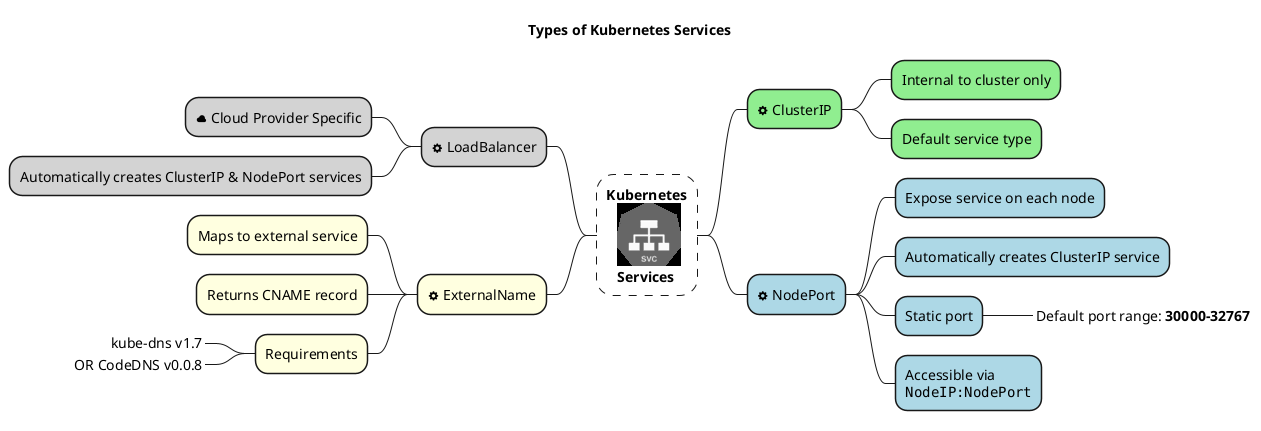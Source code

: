 @startmindmap k8s-services-mindmap
'Icons
!include <cloudinsight/docker>
!include <kubernetes/k8s-sprites-labeled-25pct>
!include <aws/Compute/AmazonECS/ECScontainer/ECScontainer>
!include <tupadr3/font-awesome-5/user>
title Types of Kubernetes Services
<style>
rootNode {
    LineStyle 8.0;3.0
    LineColor red
    BackgroundColor white
    LineThickness 1.0
    RoundCorner 35
    Shadowing 0.0
    FontStyle bold
}
</style>
skinparam BackgroundColor transparent
* Kubernetes\n   <$svc>\n   Services
**[#Lightgreen] <&cog> ClusterIP
***[#Lightgreen] Internal to cluster only
***[#Lightgreen] Default service type
**[#Lightblue] <&cog> NodePort
***[#Lightblue] Expose service on each node
***[#Lightblue] Automatically creates ClusterIP service
***[#Lightblue] Static port
****[#Lightblue]_ Default port range: **30000-32767**
***[#Lightblue]:Accessible via
<code>
NodeIP:NodePort
</code>;
left side
**[#Lightgray] <&cog> LoadBalancer
***[#Lightgray] <&cloud> Cloud Provider Specific
***[#Lightgray] Automatically creates ClusterIP & NodePort services
**[#Lightyellow] <&cog> ExternalName
***[#Lightyellow] Maps to external service
***[#Lightyellow] Returns CNAME record
***[#Lightyellow] Requirements
****[#Lightyellow]_ kube-dns v1.7
****[#Lightyellow]_ OR CodeDNS v0.0.8

@endmindmap
